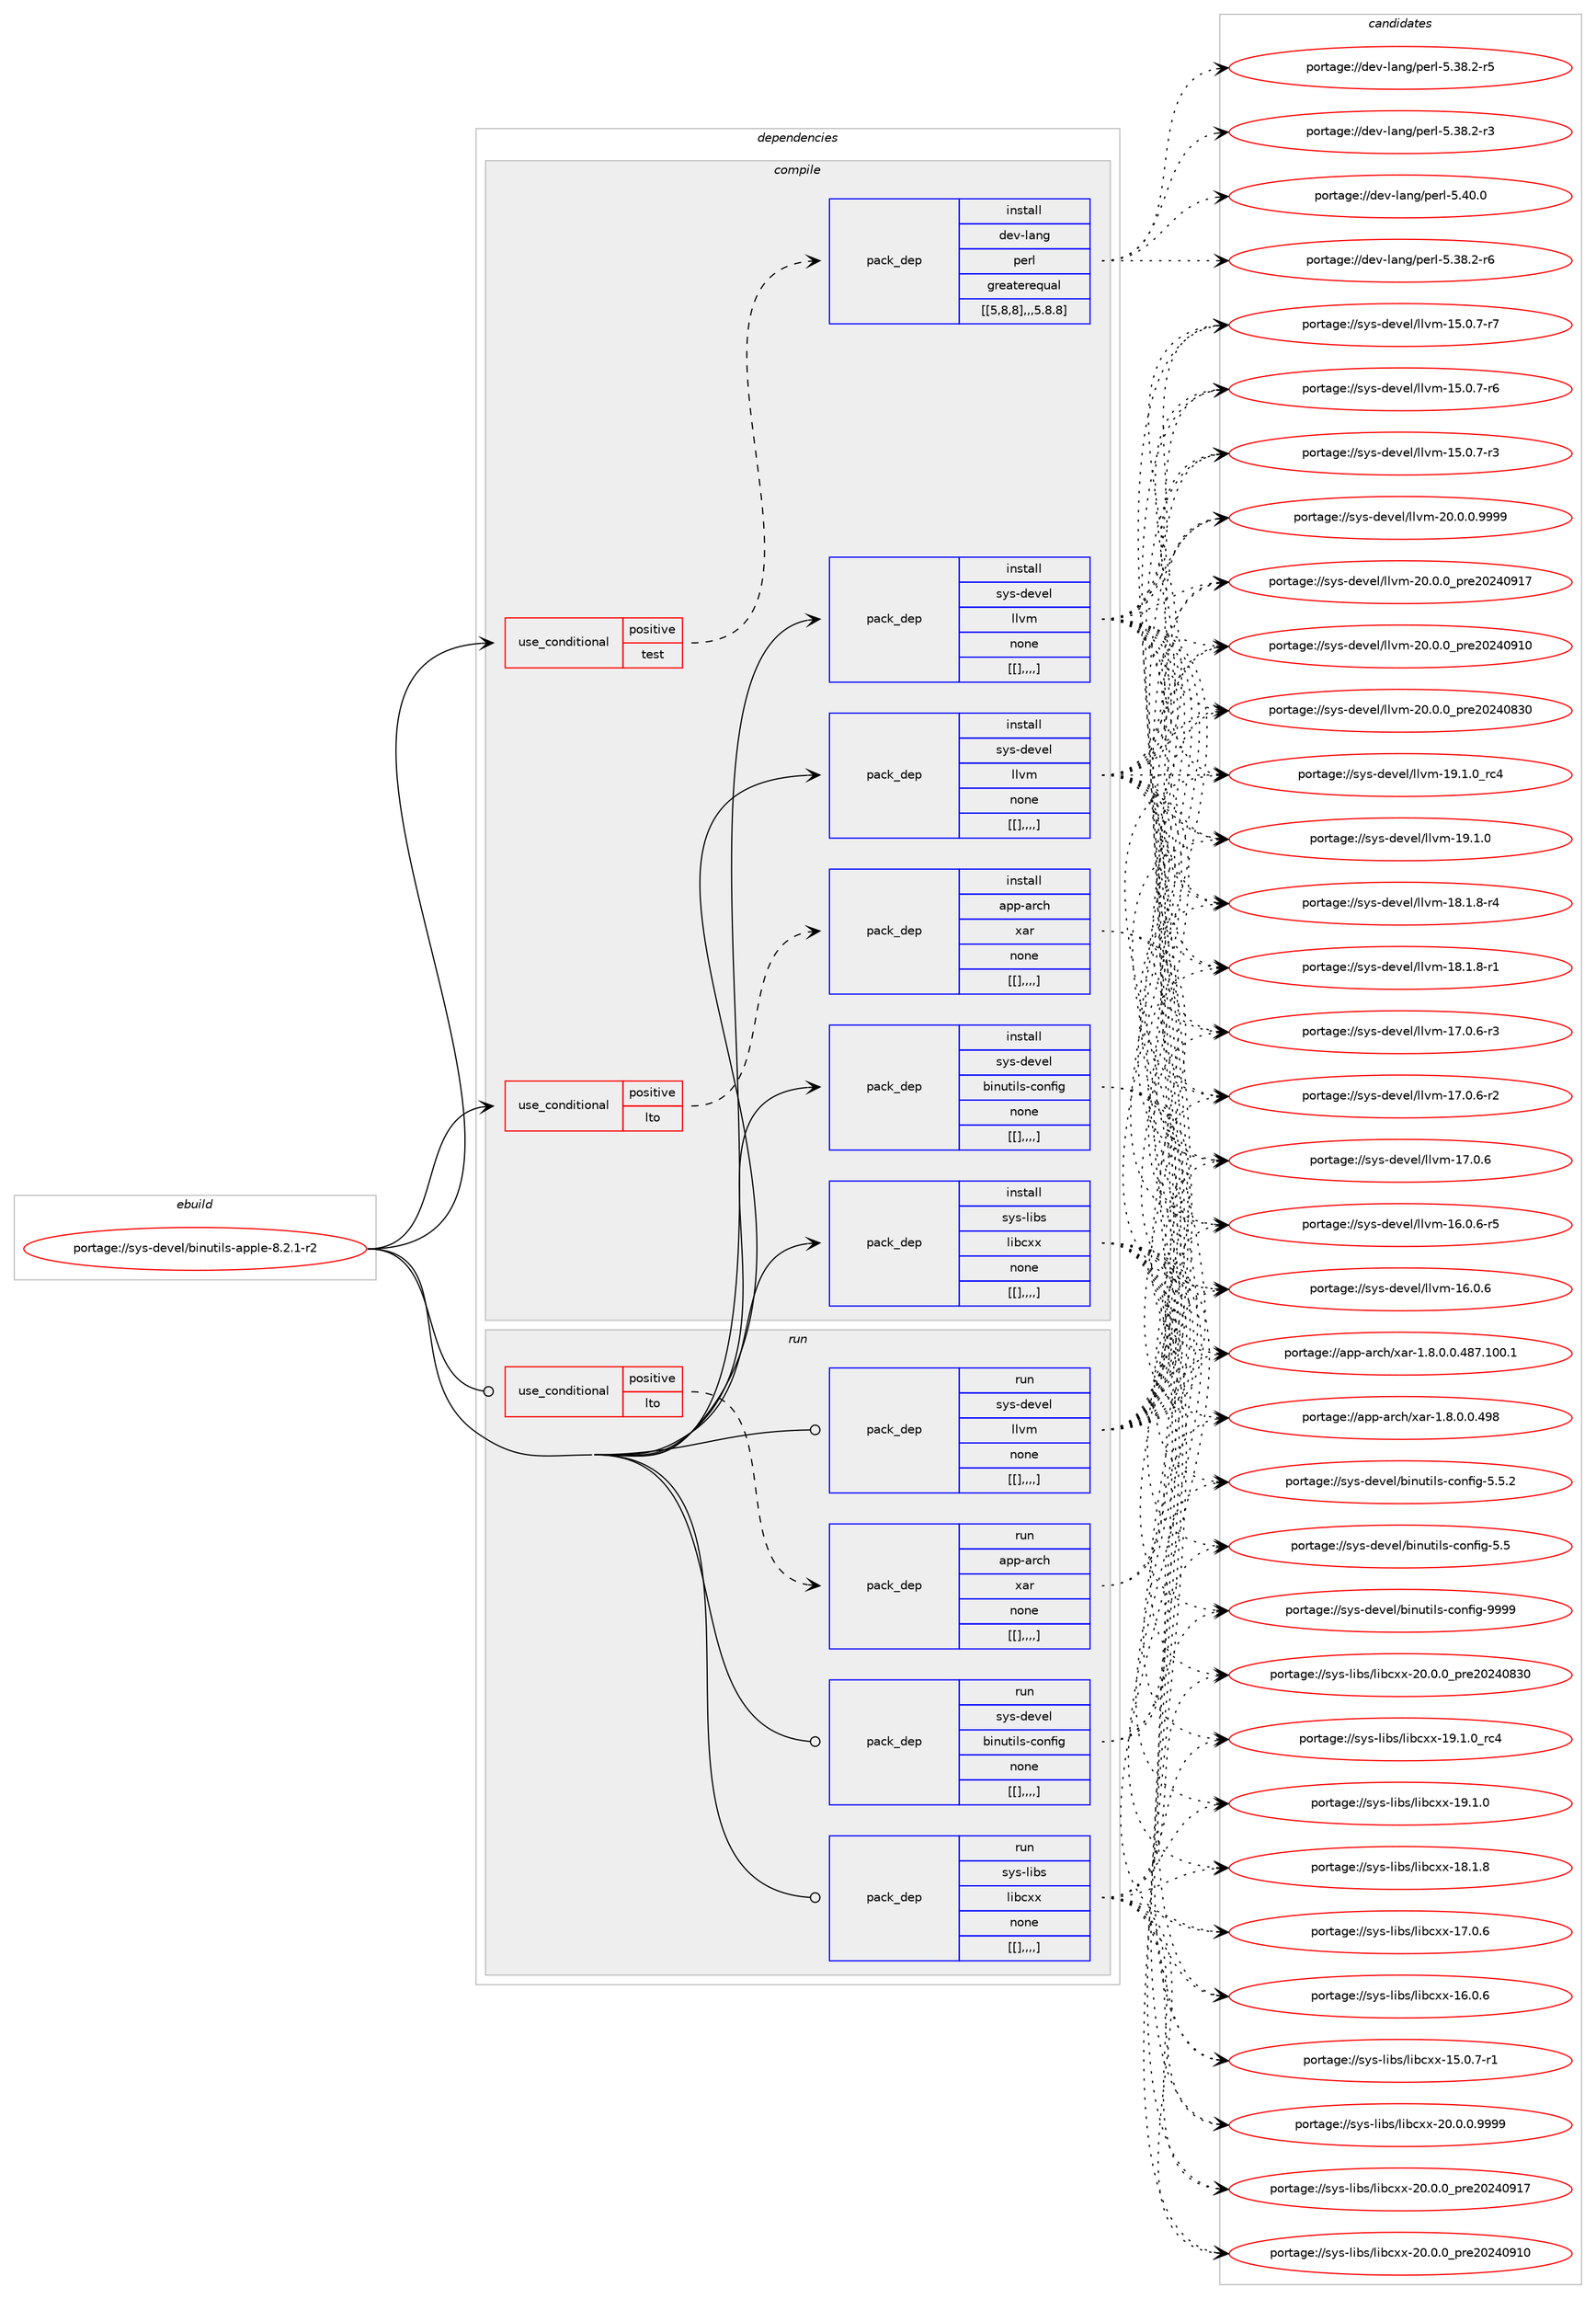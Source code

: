 digraph prolog {

# *************
# Graph options
# *************

newrank=true;
concentrate=true;
compound=true;
graph [rankdir=LR,fontname=Helvetica,fontsize=10,ranksep=1.5];#, ranksep=2.5, nodesep=0.2];
edge  [arrowhead=vee];
node  [fontname=Helvetica,fontsize=10];

# **********
# The ebuild
# **********

subgraph cluster_leftcol {
color=gray;
label=<<i>ebuild</i>>;
id [label="portage://sys-devel/binutils-apple-8.2.1-r2", color=red, width=4, href="../sys-devel/binutils-apple-8.2.1-r2.svg"];
}

# ****************
# The dependencies
# ****************

subgraph cluster_midcol {
color=gray;
label=<<i>dependencies</i>>;
subgraph cluster_compile {
fillcolor="#eeeeee";
style=filled;
label=<<i>compile</i>>;
subgraph cond119300 {
dependency444357 [label=<<TABLE BORDER="0" CELLBORDER="1" CELLSPACING="0" CELLPADDING="4"><TR><TD ROWSPAN="3" CELLPADDING="10">use_conditional</TD></TR><TR><TD>positive</TD></TR><TR><TD>lto</TD></TR></TABLE>>, shape=none, color=red];
subgraph pack322094 {
dependency444358 [label=<<TABLE BORDER="0" CELLBORDER="1" CELLSPACING="0" CELLPADDING="4" WIDTH="220"><TR><TD ROWSPAN="6" CELLPADDING="30">pack_dep</TD></TR><TR><TD WIDTH="110">install</TD></TR><TR><TD>app-arch</TD></TR><TR><TD>xar</TD></TR><TR><TD>none</TD></TR><TR><TD>[[],,,,]</TD></TR></TABLE>>, shape=none, color=blue];
}
dependency444357:e -> dependency444358:w [weight=20,style="dashed",arrowhead="vee"];
}
id:e -> dependency444357:w [weight=20,style="solid",arrowhead="vee"];
subgraph cond119301 {
dependency444359 [label=<<TABLE BORDER="0" CELLBORDER="1" CELLSPACING="0" CELLPADDING="4"><TR><TD ROWSPAN="3" CELLPADDING="10">use_conditional</TD></TR><TR><TD>positive</TD></TR><TR><TD>test</TD></TR></TABLE>>, shape=none, color=red];
subgraph pack322095 {
dependency444360 [label=<<TABLE BORDER="0" CELLBORDER="1" CELLSPACING="0" CELLPADDING="4" WIDTH="220"><TR><TD ROWSPAN="6" CELLPADDING="30">pack_dep</TD></TR><TR><TD WIDTH="110">install</TD></TR><TR><TD>dev-lang</TD></TR><TR><TD>perl</TD></TR><TR><TD>greaterequal</TD></TR><TR><TD>[[5,8,8],,,5.8.8]</TD></TR></TABLE>>, shape=none, color=blue];
}
dependency444359:e -> dependency444360:w [weight=20,style="dashed",arrowhead="vee"];
}
id:e -> dependency444359:w [weight=20,style="solid",arrowhead="vee"];
subgraph pack322096 {
dependency444361 [label=<<TABLE BORDER="0" CELLBORDER="1" CELLSPACING="0" CELLPADDING="4" WIDTH="220"><TR><TD ROWSPAN="6" CELLPADDING="30">pack_dep</TD></TR><TR><TD WIDTH="110">install</TD></TR><TR><TD>sys-devel</TD></TR><TR><TD>binutils-config</TD></TR><TR><TD>none</TD></TR><TR><TD>[[],,,,]</TD></TR></TABLE>>, shape=none, color=blue];
}
id:e -> dependency444361:w [weight=20,style="solid",arrowhead="vee"];
subgraph pack322097 {
dependency444362 [label=<<TABLE BORDER="0" CELLBORDER="1" CELLSPACING="0" CELLPADDING="4" WIDTH="220"><TR><TD ROWSPAN="6" CELLPADDING="30">pack_dep</TD></TR><TR><TD WIDTH="110">install</TD></TR><TR><TD>sys-devel</TD></TR><TR><TD>llvm</TD></TR><TR><TD>none</TD></TR><TR><TD>[[],,,,]</TD></TR></TABLE>>, shape=none, color=blue];
}
id:e -> dependency444362:w [weight=20,style="solid",arrowhead="vee"];
subgraph pack322098 {
dependency444363 [label=<<TABLE BORDER="0" CELLBORDER="1" CELLSPACING="0" CELLPADDING="4" WIDTH="220"><TR><TD ROWSPAN="6" CELLPADDING="30">pack_dep</TD></TR><TR><TD WIDTH="110">install</TD></TR><TR><TD>sys-libs</TD></TR><TR><TD>libcxx</TD></TR><TR><TD>none</TD></TR><TR><TD>[[],,,,]</TD></TR></TABLE>>, shape=none, color=blue];
}
id:e -> dependency444363:w [weight=20,style="solid",arrowhead="vee"];
subgraph pack322099 {
dependency444364 [label=<<TABLE BORDER="0" CELLBORDER="1" CELLSPACING="0" CELLPADDING="4" WIDTH="220"><TR><TD ROWSPAN="6" CELLPADDING="30">pack_dep</TD></TR><TR><TD WIDTH="110">install</TD></TR><TR><TD>sys-devel</TD></TR><TR><TD>llvm</TD></TR><TR><TD>none</TD></TR><TR><TD>[[],,,,]</TD></TR></TABLE>>, shape=none, color=blue];
}
id:e -> dependency444364:w [weight=20,style="solid",arrowhead="vee"];
}
subgraph cluster_compileandrun {
fillcolor="#eeeeee";
style=filled;
label=<<i>compile and run</i>>;
}
subgraph cluster_run {
fillcolor="#eeeeee";
style=filled;
label=<<i>run</i>>;
subgraph cond119302 {
dependency444365 [label=<<TABLE BORDER="0" CELLBORDER="1" CELLSPACING="0" CELLPADDING="4"><TR><TD ROWSPAN="3" CELLPADDING="10">use_conditional</TD></TR><TR><TD>positive</TD></TR><TR><TD>lto</TD></TR></TABLE>>, shape=none, color=red];
subgraph pack322100 {
dependency444366 [label=<<TABLE BORDER="0" CELLBORDER="1" CELLSPACING="0" CELLPADDING="4" WIDTH="220"><TR><TD ROWSPAN="6" CELLPADDING="30">pack_dep</TD></TR><TR><TD WIDTH="110">run</TD></TR><TR><TD>app-arch</TD></TR><TR><TD>xar</TD></TR><TR><TD>none</TD></TR><TR><TD>[[],,,,]</TD></TR></TABLE>>, shape=none, color=blue];
}
dependency444365:e -> dependency444366:w [weight=20,style="dashed",arrowhead="vee"];
}
id:e -> dependency444365:w [weight=20,style="solid",arrowhead="odot"];
subgraph pack322101 {
dependency444367 [label=<<TABLE BORDER="0" CELLBORDER="1" CELLSPACING="0" CELLPADDING="4" WIDTH="220"><TR><TD ROWSPAN="6" CELLPADDING="30">pack_dep</TD></TR><TR><TD WIDTH="110">run</TD></TR><TR><TD>sys-devel</TD></TR><TR><TD>binutils-config</TD></TR><TR><TD>none</TD></TR><TR><TD>[[],,,,]</TD></TR></TABLE>>, shape=none, color=blue];
}
id:e -> dependency444367:w [weight=20,style="solid",arrowhead="odot"];
subgraph pack322102 {
dependency444368 [label=<<TABLE BORDER="0" CELLBORDER="1" CELLSPACING="0" CELLPADDING="4" WIDTH="220"><TR><TD ROWSPAN="6" CELLPADDING="30">pack_dep</TD></TR><TR><TD WIDTH="110">run</TD></TR><TR><TD>sys-devel</TD></TR><TR><TD>llvm</TD></TR><TR><TD>none</TD></TR><TR><TD>[[],,,,]</TD></TR></TABLE>>, shape=none, color=blue];
}
id:e -> dependency444368:w [weight=20,style="solid",arrowhead="odot"];
subgraph pack322103 {
dependency444369 [label=<<TABLE BORDER="0" CELLBORDER="1" CELLSPACING="0" CELLPADDING="4" WIDTH="220"><TR><TD ROWSPAN="6" CELLPADDING="30">pack_dep</TD></TR><TR><TD WIDTH="110">run</TD></TR><TR><TD>sys-libs</TD></TR><TR><TD>libcxx</TD></TR><TR><TD>none</TD></TR><TR><TD>[[],,,,]</TD></TR></TABLE>>, shape=none, color=blue];
}
id:e -> dependency444369:w [weight=20,style="solid",arrowhead="odot"];
}
}

# **************
# The candidates
# **************

subgraph cluster_choices {
rank=same;
color=gray;
label=<<i>candidates</i>>;

subgraph choice322094 {
color=black;
nodesep=1;
choice971121124597114991044712097114454946564648464846525756 [label="portage://app-arch/xar-1.8.0.0.498", color=red, width=4,href="../app-arch/xar-1.8.0.0.498.svg"];
choice971121124597114991044712097114454946564648464846525655464948484649 [label="portage://app-arch/xar-1.8.0.0.487.100.1", color=red, width=4,href="../app-arch/xar-1.8.0.0.487.100.1.svg"];
dependency444358:e -> choice971121124597114991044712097114454946564648464846525756:w [style=dotted,weight="100"];
dependency444358:e -> choice971121124597114991044712097114454946564648464846525655464948484649:w [style=dotted,weight="100"];
}
subgraph choice322095 {
color=black;
nodesep=1;
choice10010111845108971101034711210111410845534652484648 [label="portage://dev-lang/perl-5.40.0", color=red, width=4,href="../dev-lang/perl-5.40.0.svg"];
choice100101118451089711010347112101114108455346515646504511454 [label="portage://dev-lang/perl-5.38.2-r6", color=red, width=4,href="../dev-lang/perl-5.38.2-r6.svg"];
choice100101118451089711010347112101114108455346515646504511453 [label="portage://dev-lang/perl-5.38.2-r5", color=red, width=4,href="../dev-lang/perl-5.38.2-r5.svg"];
choice100101118451089711010347112101114108455346515646504511451 [label="portage://dev-lang/perl-5.38.2-r3", color=red, width=4,href="../dev-lang/perl-5.38.2-r3.svg"];
dependency444360:e -> choice10010111845108971101034711210111410845534652484648:w [style=dotted,weight="100"];
dependency444360:e -> choice100101118451089711010347112101114108455346515646504511454:w [style=dotted,weight="100"];
dependency444360:e -> choice100101118451089711010347112101114108455346515646504511453:w [style=dotted,weight="100"];
dependency444360:e -> choice100101118451089711010347112101114108455346515646504511451:w [style=dotted,weight="100"];
}
subgraph choice322096 {
color=black;
nodesep=1;
choice11512111545100101118101108479810511011711610510811545991111101021051034557575757 [label="portage://sys-devel/binutils-config-9999", color=red, width=4,href="../sys-devel/binutils-config-9999.svg"];
choice1151211154510010111810110847981051101171161051081154599111110102105103455346534650 [label="portage://sys-devel/binutils-config-5.5.2", color=red, width=4,href="../sys-devel/binutils-config-5.5.2.svg"];
choice115121115451001011181011084798105110117116105108115459911111010210510345534653 [label="portage://sys-devel/binutils-config-5.5", color=red, width=4,href="../sys-devel/binutils-config-5.5.svg"];
dependency444361:e -> choice11512111545100101118101108479810511011711610510811545991111101021051034557575757:w [style=dotted,weight="100"];
dependency444361:e -> choice1151211154510010111810110847981051101171161051081154599111110102105103455346534650:w [style=dotted,weight="100"];
dependency444361:e -> choice115121115451001011181011084798105110117116105108115459911111010210510345534653:w [style=dotted,weight="100"];
}
subgraph choice322097 {
color=black;
nodesep=1;
choice1151211154510010111810110847108108118109455048464846484657575757 [label="portage://sys-devel/llvm-20.0.0.9999", color=red, width=4,href="../sys-devel/llvm-20.0.0.9999.svg"];
choice115121115451001011181011084710810811810945504846484648951121141015048505248574955 [label="portage://sys-devel/llvm-20.0.0_pre20240917", color=red, width=4,href="../sys-devel/llvm-20.0.0_pre20240917.svg"];
choice115121115451001011181011084710810811810945504846484648951121141015048505248574948 [label="portage://sys-devel/llvm-20.0.0_pre20240910", color=red, width=4,href="../sys-devel/llvm-20.0.0_pre20240910.svg"];
choice115121115451001011181011084710810811810945504846484648951121141015048505248565148 [label="portage://sys-devel/llvm-20.0.0_pre20240830", color=red, width=4,href="../sys-devel/llvm-20.0.0_pre20240830.svg"];
choice115121115451001011181011084710810811810945495746494648951149952 [label="portage://sys-devel/llvm-19.1.0_rc4", color=red, width=4,href="../sys-devel/llvm-19.1.0_rc4.svg"];
choice115121115451001011181011084710810811810945495746494648 [label="portage://sys-devel/llvm-19.1.0", color=red, width=4,href="../sys-devel/llvm-19.1.0.svg"];
choice1151211154510010111810110847108108118109454956464946564511452 [label="portage://sys-devel/llvm-18.1.8-r4", color=red, width=4,href="../sys-devel/llvm-18.1.8-r4.svg"];
choice1151211154510010111810110847108108118109454956464946564511449 [label="portage://sys-devel/llvm-18.1.8-r1", color=red, width=4,href="../sys-devel/llvm-18.1.8-r1.svg"];
choice1151211154510010111810110847108108118109454955464846544511451 [label="portage://sys-devel/llvm-17.0.6-r3", color=red, width=4,href="../sys-devel/llvm-17.0.6-r3.svg"];
choice1151211154510010111810110847108108118109454955464846544511450 [label="portage://sys-devel/llvm-17.0.6-r2", color=red, width=4,href="../sys-devel/llvm-17.0.6-r2.svg"];
choice115121115451001011181011084710810811810945495546484654 [label="portage://sys-devel/llvm-17.0.6", color=red, width=4,href="../sys-devel/llvm-17.0.6.svg"];
choice1151211154510010111810110847108108118109454954464846544511453 [label="portage://sys-devel/llvm-16.0.6-r5", color=red, width=4,href="../sys-devel/llvm-16.0.6-r5.svg"];
choice115121115451001011181011084710810811810945495446484654 [label="portage://sys-devel/llvm-16.0.6", color=red, width=4,href="../sys-devel/llvm-16.0.6.svg"];
choice1151211154510010111810110847108108118109454953464846554511455 [label="portage://sys-devel/llvm-15.0.7-r7", color=red, width=4,href="../sys-devel/llvm-15.0.7-r7.svg"];
choice1151211154510010111810110847108108118109454953464846554511454 [label="portage://sys-devel/llvm-15.0.7-r6", color=red, width=4,href="../sys-devel/llvm-15.0.7-r6.svg"];
choice1151211154510010111810110847108108118109454953464846554511451 [label="portage://sys-devel/llvm-15.0.7-r3", color=red, width=4,href="../sys-devel/llvm-15.0.7-r3.svg"];
dependency444362:e -> choice1151211154510010111810110847108108118109455048464846484657575757:w [style=dotted,weight="100"];
dependency444362:e -> choice115121115451001011181011084710810811810945504846484648951121141015048505248574955:w [style=dotted,weight="100"];
dependency444362:e -> choice115121115451001011181011084710810811810945504846484648951121141015048505248574948:w [style=dotted,weight="100"];
dependency444362:e -> choice115121115451001011181011084710810811810945504846484648951121141015048505248565148:w [style=dotted,weight="100"];
dependency444362:e -> choice115121115451001011181011084710810811810945495746494648951149952:w [style=dotted,weight="100"];
dependency444362:e -> choice115121115451001011181011084710810811810945495746494648:w [style=dotted,weight="100"];
dependency444362:e -> choice1151211154510010111810110847108108118109454956464946564511452:w [style=dotted,weight="100"];
dependency444362:e -> choice1151211154510010111810110847108108118109454956464946564511449:w [style=dotted,weight="100"];
dependency444362:e -> choice1151211154510010111810110847108108118109454955464846544511451:w [style=dotted,weight="100"];
dependency444362:e -> choice1151211154510010111810110847108108118109454955464846544511450:w [style=dotted,weight="100"];
dependency444362:e -> choice115121115451001011181011084710810811810945495546484654:w [style=dotted,weight="100"];
dependency444362:e -> choice1151211154510010111810110847108108118109454954464846544511453:w [style=dotted,weight="100"];
dependency444362:e -> choice115121115451001011181011084710810811810945495446484654:w [style=dotted,weight="100"];
dependency444362:e -> choice1151211154510010111810110847108108118109454953464846554511455:w [style=dotted,weight="100"];
dependency444362:e -> choice1151211154510010111810110847108108118109454953464846554511454:w [style=dotted,weight="100"];
dependency444362:e -> choice1151211154510010111810110847108108118109454953464846554511451:w [style=dotted,weight="100"];
}
subgraph choice322098 {
color=black;
nodesep=1;
choice1151211154510810598115471081059899120120455048464846484657575757 [label="portage://sys-libs/libcxx-20.0.0.9999", color=red, width=4,href="../sys-libs/libcxx-20.0.0.9999.svg"];
choice115121115451081059811547108105989912012045504846484648951121141015048505248574955 [label="portage://sys-libs/libcxx-20.0.0_pre20240917", color=red, width=4,href="../sys-libs/libcxx-20.0.0_pre20240917.svg"];
choice115121115451081059811547108105989912012045504846484648951121141015048505248574948 [label="portage://sys-libs/libcxx-20.0.0_pre20240910", color=red, width=4,href="../sys-libs/libcxx-20.0.0_pre20240910.svg"];
choice115121115451081059811547108105989912012045504846484648951121141015048505248565148 [label="portage://sys-libs/libcxx-20.0.0_pre20240830", color=red, width=4,href="../sys-libs/libcxx-20.0.0_pre20240830.svg"];
choice115121115451081059811547108105989912012045495746494648951149952 [label="portage://sys-libs/libcxx-19.1.0_rc4", color=red, width=4,href="../sys-libs/libcxx-19.1.0_rc4.svg"];
choice115121115451081059811547108105989912012045495746494648 [label="portage://sys-libs/libcxx-19.1.0", color=red, width=4,href="../sys-libs/libcxx-19.1.0.svg"];
choice115121115451081059811547108105989912012045495646494656 [label="portage://sys-libs/libcxx-18.1.8", color=red, width=4,href="../sys-libs/libcxx-18.1.8.svg"];
choice115121115451081059811547108105989912012045495546484654 [label="portage://sys-libs/libcxx-17.0.6", color=red, width=4,href="../sys-libs/libcxx-17.0.6.svg"];
choice115121115451081059811547108105989912012045495446484654 [label="portage://sys-libs/libcxx-16.0.6", color=red, width=4,href="../sys-libs/libcxx-16.0.6.svg"];
choice1151211154510810598115471081059899120120454953464846554511449 [label="portage://sys-libs/libcxx-15.0.7-r1", color=red, width=4,href="../sys-libs/libcxx-15.0.7-r1.svg"];
dependency444363:e -> choice1151211154510810598115471081059899120120455048464846484657575757:w [style=dotted,weight="100"];
dependency444363:e -> choice115121115451081059811547108105989912012045504846484648951121141015048505248574955:w [style=dotted,weight="100"];
dependency444363:e -> choice115121115451081059811547108105989912012045504846484648951121141015048505248574948:w [style=dotted,weight="100"];
dependency444363:e -> choice115121115451081059811547108105989912012045504846484648951121141015048505248565148:w [style=dotted,weight="100"];
dependency444363:e -> choice115121115451081059811547108105989912012045495746494648951149952:w [style=dotted,weight="100"];
dependency444363:e -> choice115121115451081059811547108105989912012045495746494648:w [style=dotted,weight="100"];
dependency444363:e -> choice115121115451081059811547108105989912012045495646494656:w [style=dotted,weight="100"];
dependency444363:e -> choice115121115451081059811547108105989912012045495546484654:w [style=dotted,weight="100"];
dependency444363:e -> choice115121115451081059811547108105989912012045495446484654:w [style=dotted,weight="100"];
dependency444363:e -> choice1151211154510810598115471081059899120120454953464846554511449:w [style=dotted,weight="100"];
}
subgraph choice322099 {
color=black;
nodesep=1;
choice1151211154510010111810110847108108118109455048464846484657575757 [label="portage://sys-devel/llvm-20.0.0.9999", color=red, width=4,href="../sys-devel/llvm-20.0.0.9999.svg"];
choice115121115451001011181011084710810811810945504846484648951121141015048505248574955 [label="portage://sys-devel/llvm-20.0.0_pre20240917", color=red, width=4,href="../sys-devel/llvm-20.0.0_pre20240917.svg"];
choice115121115451001011181011084710810811810945504846484648951121141015048505248574948 [label="portage://sys-devel/llvm-20.0.0_pre20240910", color=red, width=4,href="../sys-devel/llvm-20.0.0_pre20240910.svg"];
choice115121115451001011181011084710810811810945504846484648951121141015048505248565148 [label="portage://sys-devel/llvm-20.0.0_pre20240830", color=red, width=4,href="../sys-devel/llvm-20.0.0_pre20240830.svg"];
choice115121115451001011181011084710810811810945495746494648951149952 [label="portage://sys-devel/llvm-19.1.0_rc4", color=red, width=4,href="../sys-devel/llvm-19.1.0_rc4.svg"];
choice115121115451001011181011084710810811810945495746494648 [label="portage://sys-devel/llvm-19.1.0", color=red, width=4,href="../sys-devel/llvm-19.1.0.svg"];
choice1151211154510010111810110847108108118109454956464946564511452 [label="portage://sys-devel/llvm-18.1.8-r4", color=red, width=4,href="../sys-devel/llvm-18.1.8-r4.svg"];
choice1151211154510010111810110847108108118109454956464946564511449 [label="portage://sys-devel/llvm-18.1.8-r1", color=red, width=4,href="../sys-devel/llvm-18.1.8-r1.svg"];
choice1151211154510010111810110847108108118109454955464846544511451 [label="portage://sys-devel/llvm-17.0.6-r3", color=red, width=4,href="../sys-devel/llvm-17.0.6-r3.svg"];
choice1151211154510010111810110847108108118109454955464846544511450 [label="portage://sys-devel/llvm-17.0.6-r2", color=red, width=4,href="../sys-devel/llvm-17.0.6-r2.svg"];
choice115121115451001011181011084710810811810945495546484654 [label="portage://sys-devel/llvm-17.0.6", color=red, width=4,href="../sys-devel/llvm-17.0.6.svg"];
choice1151211154510010111810110847108108118109454954464846544511453 [label="portage://sys-devel/llvm-16.0.6-r5", color=red, width=4,href="../sys-devel/llvm-16.0.6-r5.svg"];
choice115121115451001011181011084710810811810945495446484654 [label="portage://sys-devel/llvm-16.0.6", color=red, width=4,href="../sys-devel/llvm-16.0.6.svg"];
choice1151211154510010111810110847108108118109454953464846554511455 [label="portage://sys-devel/llvm-15.0.7-r7", color=red, width=4,href="../sys-devel/llvm-15.0.7-r7.svg"];
choice1151211154510010111810110847108108118109454953464846554511454 [label="portage://sys-devel/llvm-15.0.7-r6", color=red, width=4,href="../sys-devel/llvm-15.0.7-r6.svg"];
choice1151211154510010111810110847108108118109454953464846554511451 [label="portage://sys-devel/llvm-15.0.7-r3", color=red, width=4,href="../sys-devel/llvm-15.0.7-r3.svg"];
dependency444364:e -> choice1151211154510010111810110847108108118109455048464846484657575757:w [style=dotted,weight="100"];
dependency444364:e -> choice115121115451001011181011084710810811810945504846484648951121141015048505248574955:w [style=dotted,weight="100"];
dependency444364:e -> choice115121115451001011181011084710810811810945504846484648951121141015048505248574948:w [style=dotted,weight="100"];
dependency444364:e -> choice115121115451001011181011084710810811810945504846484648951121141015048505248565148:w [style=dotted,weight="100"];
dependency444364:e -> choice115121115451001011181011084710810811810945495746494648951149952:w [style=dotted,weight="100"];
dependency444364:e -> choice115121115451001011181011084710810811810945495746494648:w [style=dotted,weight="100"];
dependency444364:e -> choice1151211154510010111810110847108108118109454956464946564511452:w [style=dotted,weight="100"];
dependency444364:e -> choice1151211154510010111810110847108108118109454956464946564511449:w [style=dotted,weight="100"];
dependency444364:e -> choice1151211154510010111810110847108108118109454955464846544511451:w [style=dotted,weight="100"];
dependency444364:e -> choice1151211154510010111810110847108108118109454955464846544511450:w [style=dotted,weight="100"];
dependency444364:e -> choice115121115451001011181011084710810811810945495546484654:w [style=dotted,weight="100"];
dependency444364:e -> choice1151211154510010111810110847108108118109454954464846544511453:w [style=dotted,weight="100"];
dependency444364:e -> choice115121115451001011181011084710810811810945495446484654:w [style=dotted,weight="100"];
dependency444364:e -> choice1151211154510010111810110847108108118109454953464846554511455:w [style=dotted,weight="100"];
dependency444364:e -> choice1151211154510010111810110847108108118109454953464846554511454:w [style=dotted,weight="100"];
dependency444364:e -> choice1151211154510010111810110847108108118109454953464846554511451:w [style=dotted,weight="100"];
}
subgraph choice322100 {
color=black;
nodesep=1;
choice971121124597114991044712097114454946564648464846525756 [label="portage://app-arch/xar-1.8.0.0.498", color=red, width=4,href="../app-arch/xar-1.8.0.0.498.svg"];
choice971121124597114991044712097114454946564648464846525655464948484649 [label="portage://app-arch/xar-1.8.0.0.487.100.1", color=red, width=4,href="../app-arch/xar-1.8.0.0.487.100.1.svg"];
dependency444366:e -> choice971121124597114991044712097114454946564648464846525756:w [style=dotted,weight="100"];
dependency444366:e -> choice971121124597114991044712097114454946564648464846525655464948484649:w [style=dotted,weight="100"];
}
subgraph choice322101 {
color=black;
nodesep=1;
choice11512111545100101118101108479810511011711610510811545991111101021051034557575757 [label="portage://sys-devel/binutils-config-9999", color=red, width=4,href="../sys-devel/binutils-config-9999.svg"];
choice1151211154510010111810110847981051101171161051081154599111110102105103455346534650 [label="portage://sys-devel/binutils-config-5.5.2", color=red, width=4,href="../sys-devel/binutils-config-5.5.2.svg"];
choice115121115451001011181011084798105110117116105108115459911111010210510345534653 [label="portage://sys-devel/binutils-config-5.5", color=red, width=4,href="../sys-devel/binutils-config-5.5.svg"];
dependency444367:e -> choice11512111545100101118101108479810511011711610510811545991111101021051034557575757:w [style=dotted,weight="100"];
dependency444367:e -> choice1151211154510010111810110847981051101171161051081154599111110102105103455346534650:w [style=dotted,weight="100"];
dependency444367:e -> choice115121115451001011181011084798105110117116105108115459911111010210510345534653:w [style=dotted,weight="100"];
}
subgraph choice322102 {
color=black;
nodesep=1;
choice1151211154510010111810110847108108118109455048464846484657575757 [label="portage://sys-devel/llvm-20.0.0.9999", color=red, width=4,href="../sys-devel/llvm-20.0.0.9999.svg"];
choice115121115451001011181011084710810811810945504846484648951121141015048505248574955 [label="portage://sys-devel/llvm-20.0.0_pre20240917", color=red, width=4,href="../sys-devel/llvm-20.0.0_pre20240917.svg"];
choice115121115451001011181011084710810811810945504846484648951121141015048505248574948 [label="portage://sys-devel/llvm-20.0.0_pre20240910", color=red, width=4,href="../sys-devel/llvm-20.0.0_pre20240910.svg"];
choice115121115451001011181011084710810811810945504846484648951121141015048505248565148 [label="portage://sys-devel/llvm-20.0.0_pre20240830", color=red, width=4,href="../sys-devel/llvm-20.0.0_pre20240830.svg"];
choice115121115451001011181011084710810811810945495746494648951149952 [label="portage://sys-devel/llvm-19.1.0_rc4", color=red, width=4,href="../sys-devel/llvm-19.1.0_rc4.svg"];
choice115121115451001011181011084710810811810945495746494648 [label="portage://sys-devel/llvm-19.1.0", color=red, width=4,href="../sys-devel/llvm-19.1.0.svg"];
choice1151211154510010111810110847108108118109454956464946564511452 [label="portage://sys-devel/llvm-18.1.8-r4", color=red, width=4,href="../sys-devel/llvm-18.1.8-r4.svg"];
choice1151211154510010111810110847108108118109454956464946564511449 [label="portage://sys-devel/llvm-18.1.8-r1", color=red, width=4,href="../sys-devel/llvm-18.1.8-r1.svg"];
choice1151211154510010111810110847108108118109454955464846544511451 [label="portage://sys-devel/llvm-17.0.6-r3", color=red, width=4,href="../sys-devel/llvm-17.0.6-r3.svg"];
choice1151211154510010111810110847108108118109454955464846544511450 [label="portage://sys-devel/llvm-17.0.6-r2", color=red, width=4,href="../sys-devel/llvm-17.0.6-r2.svg"];
choice115121115451001011181011084710810811810945495546484654 [label="portage://sys-devel/llvm-17.0.6", color=red, width=4,href="../sys-devel/llvm-17.0.6.svg"];
choice1151211154510010111810110847108108118109454954464846544511453 [label="portage://sys-devel/llvm-16.0.6-r5", color=red, width=4,href="../sys-devel/llvm-16.0.6-r5.svg"];
choice115121115451001011181011084710810811810945495446484654 [label="portage://sys-devel/llvm-16.0.6", color=red, width=4,href="../sys-devel/llvm-16.0.6.svg"];
choice1151211154510010111810110847108108118109454953464846554511455 [label="portage://sys-devel/llvm-15.0.7-r7", color=red, width=4,href="../sys-devel/llvm-15.0.7-r7.svg"];
choice1151211154510010111810110847108108118109454953464846554511454 [label="portage://sys-devel/llvm-15.0.7-r6", color=red, width=4,href="../sys-devel/llvm-15.0.7-r6.svg"];
choice1151211154510010111810110847108108118109454953464846554511451 [label="portage://sys-devel/llvm-15.0.7-r3", color=red, width=4,href="../sys-devel/llvm-15.0.7-r3.svg"];
dependency444368:e -> choice1151211154510010111810110847108108118109455048464846484657575757:w [style=dotted,weight="100"];
dependency444368:e -> choice115121115451001011181011084710810811810945504846484648951121141015048505248574955:w [style=dotted,weight="100"];
dependency444368:e -> choice115121115451001011181011084710810811810945504846484648951121141015048505248574948:w [style=dotted,weight="100"];
dependency444368:e -> choice115121115451001011181011084710810811810945504846484648951121141015048505248565148:w [style=dotted,weight="100"];
dependency444368:e -> choice115121115451001011181011084710810811810945495746494648951149952:w [style=dotted,weight="100"];
dependency444368:e -> choice115121115451001011181011084710810811810945495746494648:w [style=dotted,weight="100"];
dependency444368:e -> choice1151211154510010111810110847108108118109454956464946564511452:w [style=dotted,weight="100"];
dependency444368:e -> choice1151211154510010111810110847108108118109454956464946564511449:w [style=dotted,weight="100"];
dependency444368:e -> choice1151211154510010111810110847108108118109454955464846544511451:w [style=dotted,weight="100"];
dependency444368:e -> choice1151211154510010111810110847108108118109454955464846544511450:w [style=dotted,weight="100"];
dependency444368:e -> choice115121115451001011181011084710810811810945495546484654:w [style=dotted,weight="100"];
dependency444368:e -> choice1151211154510010111810110847108108118109454954464846544511453:w [style=dotted,weight="100"];
dependency444368:e -> choice115121115451001011181011084710810811810945495446484654:w [style=dotted,weight="100"];
dependency444368:e -> choice1151211154510010111810110847108108118109454953464846554511455:w [style=dotted,weight="100"];
dependency444368:e -> choice1151211154510010111810110847108108118109454953464846554511454:w [style=dotted,weight="100"];
dependency444368:e -> choice1151211154510010111810110847108108118109454953464846554511451:w [style=dotted,weight="100"];
}
subgraph choice322103 {
color=black;
nodesep=1;
choice1151211154510810598115471081059899120120455048464846484657575757 [label="portage://sys-libs/libcxx-20.0.0.9999", color=red, width=4,href="../sys-libs/libcxx-20.0.0.9999.svg"];
choice115121115451081059811547108105989912012045504846484648951121141015048505248574955 [label="portage://sys-libs/libcxx-20.0.0_pre20240917", color=red, width=4,href="../sys-libs/libcxx-20.0.0_pre20240917.svg"];
choice115121115451081059811547108105989912012045504846484648951121141015048505248574948 [label="portage://sys-libs/libcxx-20.0.0_pre20240910", color=red, width=4,href="../sys-libs/libcxx-20.0.0_pre20240910.svg"];
choice115121115451081059811547108105989912012045504846484648951121141015048505248565148 [label="portage://sys-libs/libcxx-20.0.0_pre20240830", color=red, width=4,href="../sys-libs/libcxx-20.0.0_pre20240830.svg"];
choice115121115451081059811547108105989912012045495746494648951149952 [label="portage://sys-libs/libcxx-19.1.0_rc4", color=red, width=4,href="../sys-libs/libcxx-19.1.0_rc4.svg"];
choice115121115451081059811547108105989912012045495746494648 [label="portage://sys-libs/libcxx-19.1.0", color=red, width=4,href="../sys-libs/libcxx-19.1.0.svg"];
choice115121115451081059811547108105989912012045495646494656 [label="portage://sys-libs/libcxx-18.1.8", color=red, width=4,href="../sys-libs/libcxx-18.1.8.svg"];
choice115121115451081059811547108105989912012045495546484654 [label="portage://sys-libs/libcxx-17.0.6", color=red, width=4,href="../sys-libs/libcxx-17.0.6.svg"];
choice115121115451081059811547108105989912012045495446484654 [label="portage://sys-libs/libcxx-16.0.6", color=red, width=4,href="../sys-libs/libcxx-16.0.6.svg"];
choice1151211154510810598115471081059899120120454953464846554511449 [label="portage://sys-libs/libcxx-15.0.7-r1", color=red, width=4,href="../sys-libs/libcxx-15.0.7-r1.svg"];
dependency444369:e -> choice1151211154510810598115471081059899120120455048464846484657575757:w [style=dotted,weight="100"];
dependency444369:e -> choice115121115451081059811547108105989912012045504846484648951121141015048505248574955:w [style=dotted,weight="100"];
dependency444369:e -> choice115121115451081059811547108105989912012045504846484648951121141015048505248574948:w [style=dotted,weight="100"];
dependency444369:e -> choice115121115451081059811547108105989912012045504846484648951121141015048505248565148:w [style=dotted,weight="100"];
dependency444369:e -> choice115121115451081059811547108105989912012045495746494648951149952:w [style=dotted,weight="100"];
dependency444369:e -> choice115121115451081059811547108105989912012045495746494648:w [style=dotted,weight="100"];
dependency444369:e -> choice115121115451081059811547108105989912012045495646494656:w [style=dotted,weight="100"];
dependency444369:e -> choice115121115451081059811547108105989912012045495546484654:w [style=dotted,weight="100"];
dependency444369:e -> choice115121115451081059811547108105989912012045495446484654:w [style=dotted,weight="100"];
dependency444369:e -> choice1151211154510810598115471081059899120120454953464846554511449:w [style=dotted,weight="100"];
}
}

}

